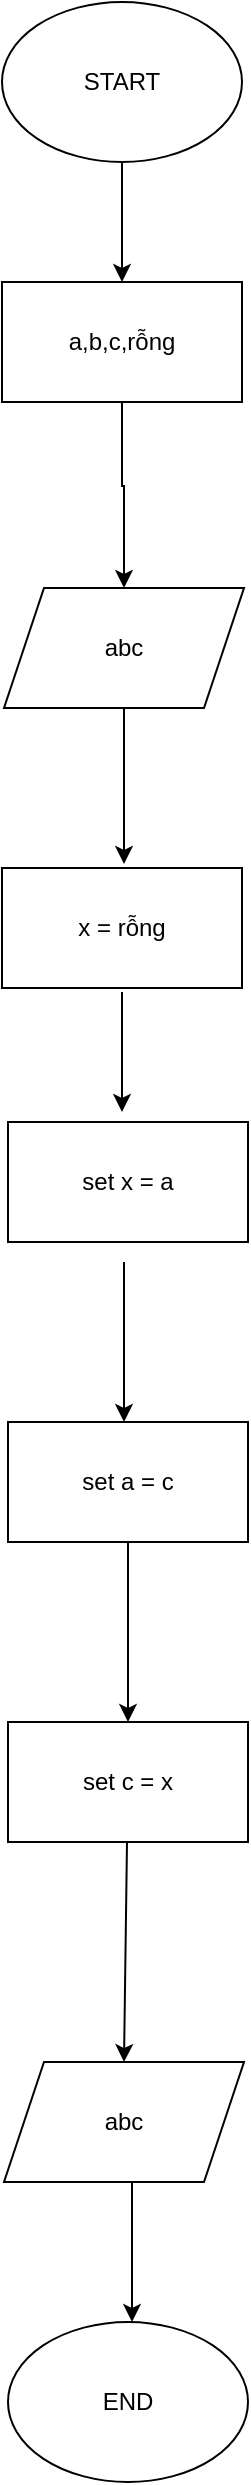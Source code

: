 <mxfile version="22.0.3" type="device">
  <diagram name="Trang-1" id="1DVXCoN6GQm44zPS3Nxd">
    <mxGraphModel dx="1727" dy="1023" grid="1" gridSize="10" guides="1" tooltips="1" connect="1" arrows="1" fold="1" page="0" pageScale="1" pageWidth="827" pageHeight="1169" math="0" shadow="0">
      <root>
        <mxCell id="0" />
        <mxCell id="1" parent="0" />
        <mxCell id="tFSFCH0JhphXr0u6liz7-3" style="edgeStyle=orthogonalEdgeStyle;rounded=0;orthogonalLoop=1;jettySize=auto;html=1;exitX=0.5;exitY=1;exitDx=0;exitDy=0;entryX=0.5;entryY=0;entryDx=0;entryDy=0;" edge="1" parent="1" source="Z-B5iAWtW-jw6fhLVMX3-1" target="tFSFCH0JhphXr0u6liz7-1">
          <mxGeometry relative="1" as="geometry" />
        </mxCell>
        <mxCell id="Z-B5iAWtW-jw6fhLVMX3-1" value="START" style="ellipse;whiteSpace=wrap;html=1;" parent="1" vertex="1">
          <mxGeometry x="347" y="20" width="120" height="80" as="geometry" />
        </mxCell>
        <mxCell id="Z-B5iAWtW-jw6fhLVMX3-5" value="abc" style="shape=parallelogram;perimeter=parallelogramPerimeter;whiteSpace=wrap;html=1;fixedSize=1;" parent="1" vertex="1">
          <mxGeometry x="348" y="313" width="120" height="60" as="geometry" />
        </mxCell>
        <mxCell id="Z-B5iAWtW-jw6fhLVMX3-6" value="" style="endArrow=classic;html=1;rounded=0;entryX=0.25;entryY=1;entryDx=0;entryDy=0;" parent="1" edge="1">
          <mxGeometry width="50" height="50" relative="1" as="geometry">
            <mxPoint x="408" y="373" as="sourcePoint" />
            <mxPoint x="408" y="451" as="targetPoint" />
          </mxGeometry>
        </mxCell>
        <mxCell id="Z-B5iAWtW-jw6fhLVMX3-8" value="" style="endArrow=classic;html=1;rounded=0;" parent="1" edge="1">
          <mxGeometry width="50" height="50" relative="1" as="geometry">
            <mxPoint x="407" y="515" as="sourcePoint" />
            <mxPoint x="407" y="575" as="targetPoint" />
          </mxGeometry>
        </mxCell>
        <mxCell id="Z-B5iAWtW-jw6fhLVMX3-36" value="END" style="ellipse;whiteSpace=wrap;html=1;" parent="1" vertex="1">
          <mxGeometry x="350" y="1180" width="120" height="80" as="geometry" />
        </mxCell>
        <mxCell id="ydFgWSx_CgifsZ7k3wHh-1" value="x = rỗng" style="rounded=0;whiteSpace=wrap;html=1;" parent="1" vertex="1">
          <mxGeometry x="347" y="453" width="120" height="60" as="geometry" />
        </mxCell>
        <mxCell id="ydFgWSx_CgifsZ7k3wHh-2" value="set a = c" style="rounded=0;whiteSpace=wrap;html=1;" parent="1" vertex="1">
          <mxGeometry x="350" y="730" width="120" height="60" as="geometry" />
        </mxCell>
        <mxCell id="ydFgWSx_CgifsZ7k3wHh-3" value="" style="endArrow=classic;html=1;rounded=0;" parent="1" edge="1">
          <mxGeometry width="50" height="50" relative="1" as="geometry">
            <mxPoint x="408" y="650" as="sourcePoint" />
            <mxPoint x="408" y="730" as="targetPoint" />
          </mxGeometry>
        </mxCell>
        <mxCell id="ydFgWSx_CgifsZ7k3wHh-7" value="" style="endArrow=classic;html=1;rounded=0;exitX=0.5;exitY=1;exitDx=0;exitDy=0;" parent="1" source="ydFgWSx_CgifsZ7k3wHh-2" edge="1">
          <mxGeometry width="50" height="50" relative="1" as="geometry">
            <mxPoint x="409" y="927" as="sourcePoint" />
            <mxPoint x="410" y="880" as="targetPoint" />
          </mxGeometry>
        </mxCell>
        <mxCell id="ydFgWSx_CgifsZ7k3wHh-12" value="" style="endArrow=classic;html=1;rounded=0;" parent="1" edge="1">
          <mxGeometry width="50" height="50" relative="1" as="geometry">
            <mxPoint x="412" y="1110" as="sourcePoint" />
            <mxPoint x="412" y="1180" as="targetPoint" />
          </mxGeometry>
        </mxCell>
        <mxCell id="ydFgWSx_CgifsZ7k3wHh-21" value="set c = x" style="rounded=0;whiteSpace=wrap;html=1;" parent="1" vertex="1">
          <mxGeometry x="350" y="880" width="120" height="60" as="geometry" />
        </mxCell>
        <mxCell id="ydFgWSx_CgifsZ7k3wHh-24" value="set x = a" style="rounded=0;whiteSpace=wrap;html=1;" parent="1" vertex="1">
          <mxGeometry x="350" y="580" width="120" height="60" as="geometry" />
        </mxCell>
        <mxCell id="ydFgWSx_CgifsZ7k3wHh-25" value="abc" style="shape=parallelogram;perimeter=parallelogramPerimeter;whiteSpace=wrap;html=1;fixedSize=1;" parent="1" vertex="1">
          <mxGeometry x="348" y="1050" width="120" height="60" as="geometry" />
        </mxCell>
        <mxCell id="ydFgWSx_CgifsZ7k3wHh-26" value="" style="endArrow=classic;html=1;rounded=0;entryX=0.5;entryY=0;entryDx=0;entryDy=0;" parent="1" edge="1" target="ydFgWSx_CgifsZ7k3wHh-25">
          <mxGeometry width="50" height="50" relative="1" as="geometry">
            <mxPoint x="409.5" y="940" as="sourcePoint" />
            <mxPoint x="410" y="1039" as="targetPoint" />
          </mxGeometry>
        </mxCell>
        <mxCell id="tFSFCH0JhphXr0u6liz7-2" style="edgeStyle=orthogonalEdgeStyle;rounded=0;orthogonalLoop=1;jettySize=auto;html=1;exitX=0.5;exitY=1;exitDx=0;exitDy=0;entryX=0.5;entryY=0;entryDx=0;entryDy=0;" edge="1" parent="1" source="tFSFCH0JhphXr0u6liz7-1">
          <mxGeometry relative="1" as="geometry">
            <mxPoint x="280.0" y="220" as="sourcePoint" />
            <mxPoint x="408" y="313" as="targetPoint" />
            <Array as="points">
              <mxPoint x="407" y="262" />
            </Array>
          </mxGeometry>
        </mxCell>
        <mxCell id="tFSFCH0JhphXr0u6liz7-1" value="a,b,c,rỗng" style="rounded=0;whiteSpace=wrap;html=1;" vertex="1" parent="1">
          <mxGeometry x="347" y="160" width="120" height="60" as="geometry" />
        </mxCell>
      </root>
    </mxGraphModel>
  </diagram>
</mxfile>
